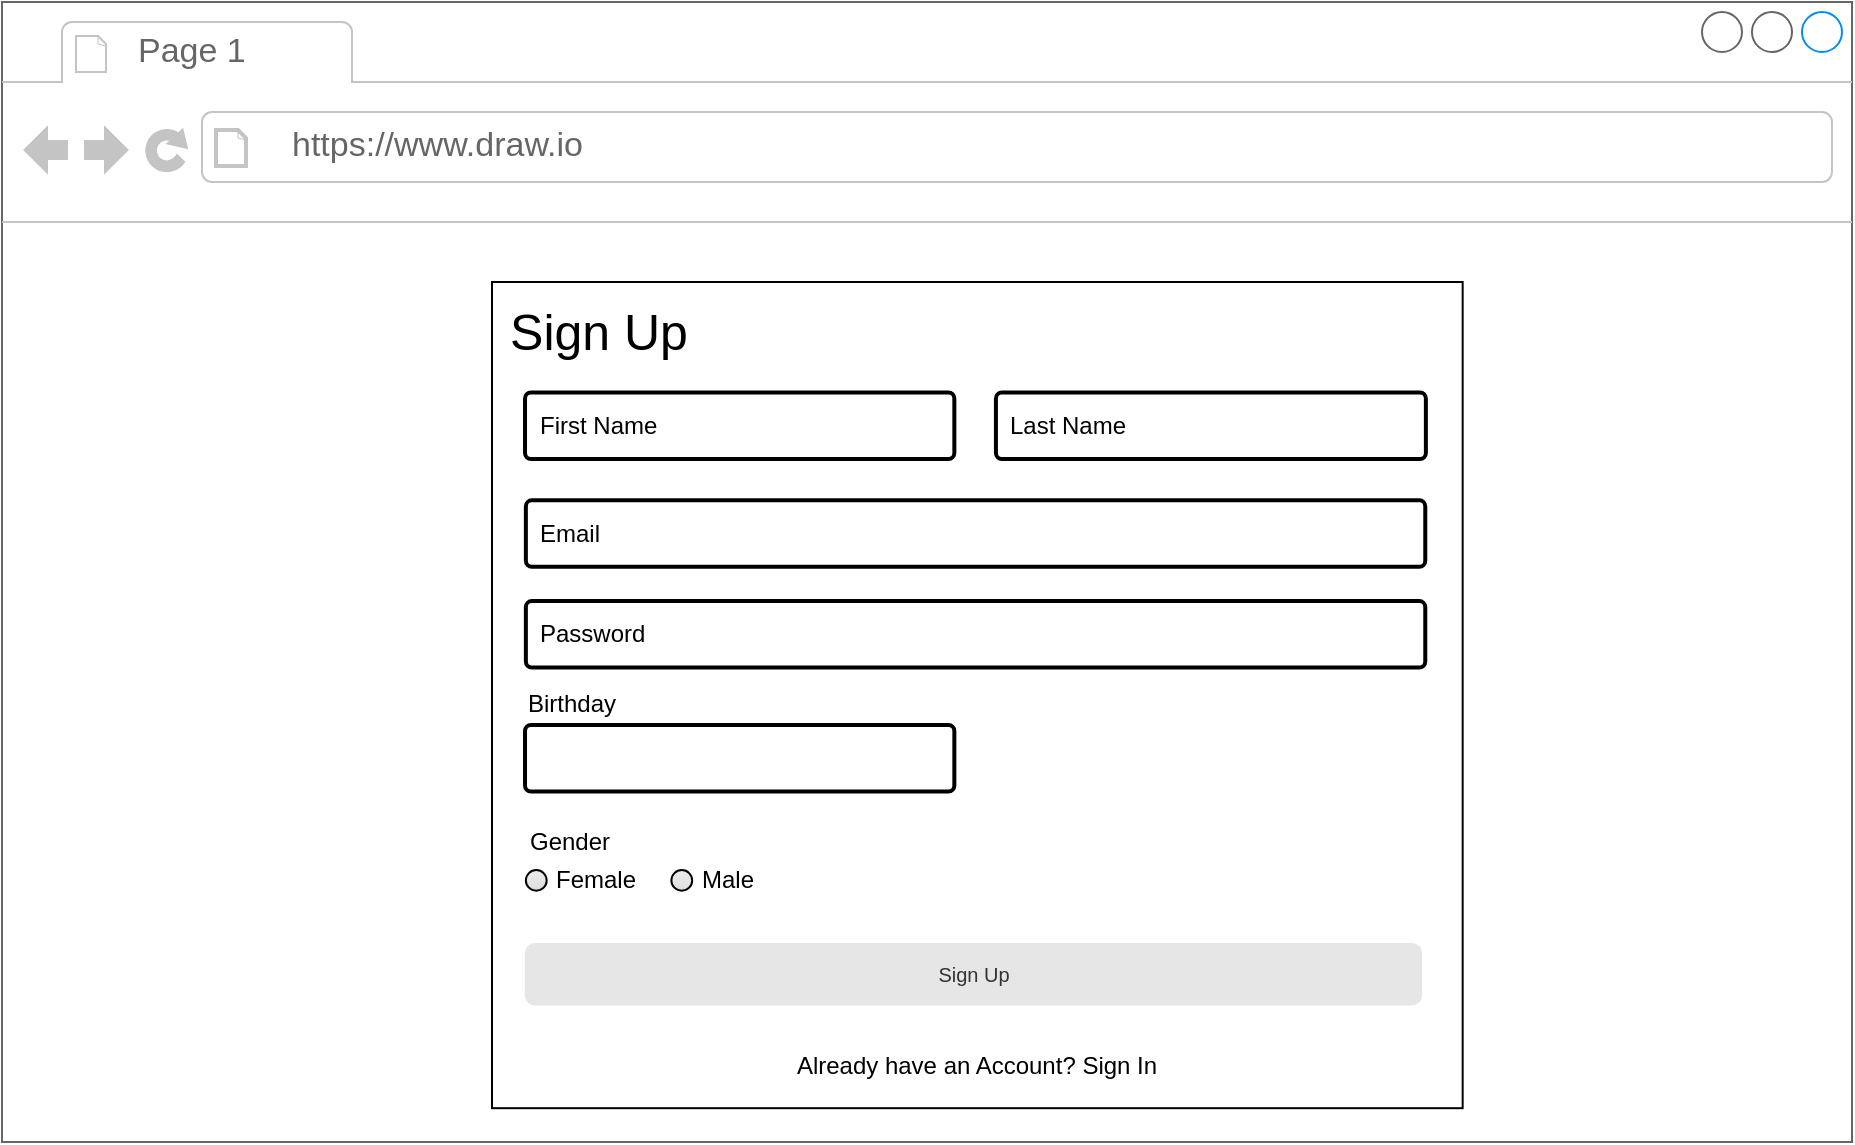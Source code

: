 <mxfile version="13.3.1" type="device"><diagram id="mGNWVfQZxLQxnDBK_f89" name="Page-1"><mxGraphModel dx="939" dy="781" grid="1" gridSize="10" guides="1" tooltips="1" connect="1" arrows="1" fold="1" page="1" pageScale="1" pageWidth="850" pageHeight="1100" math="0" shadow="0"><root><mxCell id="0"/><mxCell id="1" parent="0"/><mxCell id="H1BhuLnMiyknEwqlgSUs-2" value="" style="strokeWidth=1;shadow=0;dashed=0;align=center;html=1;shape=mxgraph.mockup.containers.browserWindow;rSize=0;strokeColor=#666666;strokeColor2=#008cff;strokeColor3=#c4c4c4;mainText=,;recursiveResize=0;" vertex="1" parent="1"><mxGeometry x="65" y="60" width="925" height="570" as="geometry"/></mxCell><mxCell id="H1BhuLnMiyknEwqlgSUs-3" value="Page 1" style="strokeWidth=1;shadow=0;dashed=0;align=center;html=1;shape=mxgraph.mockup.containers.anchor;fontSize=17;fontColor=#666666;align=left;" vertex="1" parent="H1BhuLnMiyknEwqlgSUs-2"><mxGeometry x="66.052" y="11.782" width="121.095" height="25.527" as="geometry"/></mxCell><mxCell id="H1BhuLnMiyknEwqlgSUs-4" value="https://www.draw.io" style="strokeWidth=1;shadow=0;dashed=0;align=center;html=1;shape=mxgraph.mockup.containers.anchor;rSize=0;fontSize=17;fontColor=#666666;align=left;" vertex="1" parent="H1BhuLnMiyknEwqlgSUs-2"><mxGeometry x="143.112" y="58.909" width="275.216" height="25.527" as="geometry"/></mxCell><mxCell id="H1BhuLnMiyknEwqlgSUs-5" value="" style="rounded=0;whiteSpace=wrap;html=1;" vertex="1" parent="H1BhuLnMiyknEwqlgSUs-2"><mxGeometry x="245" y="140" width="485.33" height="413.09" as="geometry"/></mxCell><mxCell id="H1BhuLnMiyknEwqlgSUs-6" value="First Name" style="rounded=1;arcSize=9;align=left;spacingLeft=5;strokeColor=#000000;html=1;strokeWidth=2;fontSize=12" vertex="1" parent="H1BhuLnMiyknEwqlgSUs-2"><mxGeometry x="261.509" y="195.26" width="214.667" height="33.246" as="geometry"/></mxCell><mxCell id="H1BhuLnMiyknEwqlgSUs-9" value="Sign Up" style="rounded=1;html=1;shadow=0;dashed=0;whiteSpace=wrap;fontSize=10;fillColor=#E6E6E6;align=center;strokeColor=#E6E6E6;fontColor=#333333;" vertex="1" parent="H1BhuLnMiyknEwqlgSUs-2"><mxGeometry x="261.941" y="471.002" width="447.603" height="30.219" as="geometry"/></mxCell><mxCell id="H1BhuLnMiyknEwqlgSUs-11" value="Already have an Account? Sign In" style="text;html=1;strokeColor=none;fillColor=none;align=center;verticalAlign=middle;whiteSpace=wrap;rounded=0;" vertex="1" parent="H1BhuLnMiyknEwqlgSUs-2"><mxGeometry x="382.117" y="522.307" width="211.085" height="20.153" as="geometry"/></mxCell><mxCell id="H1BhuLnMiyknEwqlgSUs-13" value="Last Name" style="rounded=1;arcSize=9;align=left;spacingLeft=5;strokeColor=#000000;html=1;strokeWidth=2;fontSize=12" vertex="1" parent="H1BhuLnMiyknEwqlgSUs-2"><mxGeometry x="496.966" y="195.26" width="214.973" height="33.246" as="geometry"/></mxCell><mxCell id="H1BhuLnMiyknEwqlgSUs-14" value="Email" style="rounded=1;arcSize=9;align=left;spacingLeft=5;strokeColor=#000000;html=1;strokeWidth=2;fontSize=12" vertex="1" parent="H1BhuLnMiyknEwqlgSUs-2"><mxGeometry x="261.937" y="249.158" width="449.7" height="33.246" as="geometry"/></mxCell><mxCell id="H1BhuLnMiyknEwqlgSUs-15" value="Password" style="rounded=1;arcSize=9;align=left;spacingLeft=5;strokeColor=#000000;html=1;strokeWidth=2;fontSize=12" vertex="1" parent="H1BhuLnMiyknEwqlgSUs-2"><mxGeometry x="261.937" y="299.53" width="449.7" height="33.246" as="geometry"/></mxCell><mxCell id="H1BhuLnMiyknEwqlgSUs-73" value="" style="rounded=1;arcSize=9;align=left;spacingLeft=5;strokeColor=#000000;html=1;strokeWidth=2;fontSize=12" vertex="1" parent="H1BhuLnMiyknEwqlgSUs-2"><mxGeometry x="261.509" y="361.488" width="214.667" height="33.246" as="geometry"/></mxCell><mxCell id="H1BhuLnMiyknEwqlgSUs-74" value="&lt;div style=&quot;text-align: left&quot;&gt;&lt;span&gt;Birthday&lt;/span&gt;&lt;/div&gt;" style="text;html=1;strokeColor=none;fillColor=none;align=center;verticalAlign=middle;whiteSpace=wrap;rounded=0;" vertex="1" parent="H1BhuLnMiyknEwqlgSUs-2"><mxGeometry x="261.937" y="341.34" width="46.481" height="20.149" as="geometry"/></mxCell><mxCell id="H1BhuLnMiyknEwqlgSUs-87" value="Female" style="html=1;shadow=0;dashed=0;shape=mxgraph.bootstrap.radioButton2;labelPosition=right;verticalLabelPosition=middle;align=left;verticalAlign=middle;gradientColor=#DEDEDE;fillColor=#EDEDED;checked=0;spacing=5;checkedFill=#0085FC;checkedStroke=#ffffff;" vertex="1" parent="H1BhuLnMiyknEwqlgSUs-2"><mxGeometry x="261.941" y="434.062" width="10.393" height="10.261" as="geometry"/></mxCell><mxCell id="H1BhuLnMiyknEwqlgSUs-88" value="Male" style="html=1;shadow=0;dashed=0;shape=mxgraph.bootstrap.radioButton2;labelPosition=right;verticalLabelPosition=middle;align=left;verticalAlign=middle;gradientColor=#DEDEDE;fillColor=#EDEDED;checked=0;spacing=5;checkedFill=#0085FC;checkedStroke=#ffffff;" vertex="1" parent="H1BhuLnMiyknEwqlgSUs-2"><mxGeometry x="334.693" y="434.062" width="10.393" height="10.261" as="geometry"/></mxCell><mxCell id="H1BhuLnMiyknEwqlgSUs-99" value="Gender" style="text;html=1;strokeColor=none;fillColor=none;align=left;verticalAlign=middle;whiteSpace=wrap;rounded=0;" vertex="1" parent="H1BhuLnMiyknEwqlgSUs-2"><mxGeometry x="261.941" y="409.436" width="63.055" height="20.153" as="geometry"/></mxCell><mxCell id="H1BhuLnMiyknEwqlgSUs-101" value="Sign Up" style="text;html=1;strokeColor=none;fillColor=none;align=center;verticalAlign=middle;whiteSpace=wrap;rounded=0;fontSize=25;" vertex="1" parent="H1BhuLnMiyknEwqlgSUs-2"><mxGeometry x="245" y="154" width="107.33" height="20" as="geometry"/></mxCell></root></mxGraphModel></diagram></mxfile>